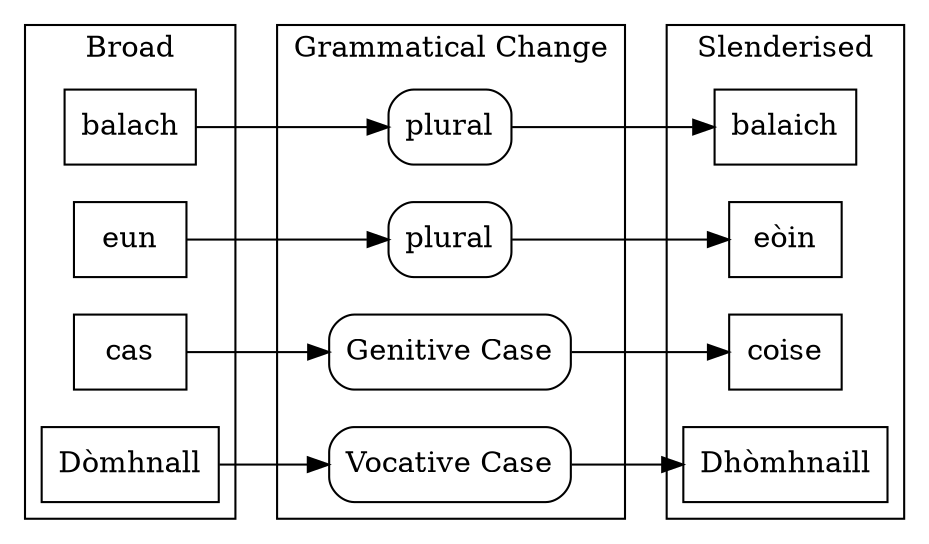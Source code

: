 digraph consonants_slenderising {
	graph [compound=true];
	node [shape = box];
	rankdir=LR;
	/* nodes */
	subgraph cluster_0 {
        label="Broad";
        balach				[label="balach"];
		eun					[label="eun"];
		cas					[label="cas"];
		dòmhnall			[label="Dòmhnall"];
    }
    subgraph cluster_1 {
    	label="Grammatical Change";
        balach_rule			[label="plural", style="rounded"];
		eun_rule			[label="plural", style="rounded"];
		cas_rule			[label="Genitive Case", style="rounded"];
		dòmhnall_rule		[label="Vocative Case", style="rounded"];
    }
    subgraph cluster_2 {
        label="Slenderised";
        balaich				[label="balaich"];
		eòin				[label="eòin"];
		coise				[label="coise"];
		dhòmhnaill			[label="Dhòmhnaill"];
    }
    /* graph */
	balach -> balach_rule -> balaich;
	eun -> eun_rule -> eòin;
	cas -> cas_rule -> coise;
	dòmhnall -> dòmhnall_rule -> dhòmhnaill;
}